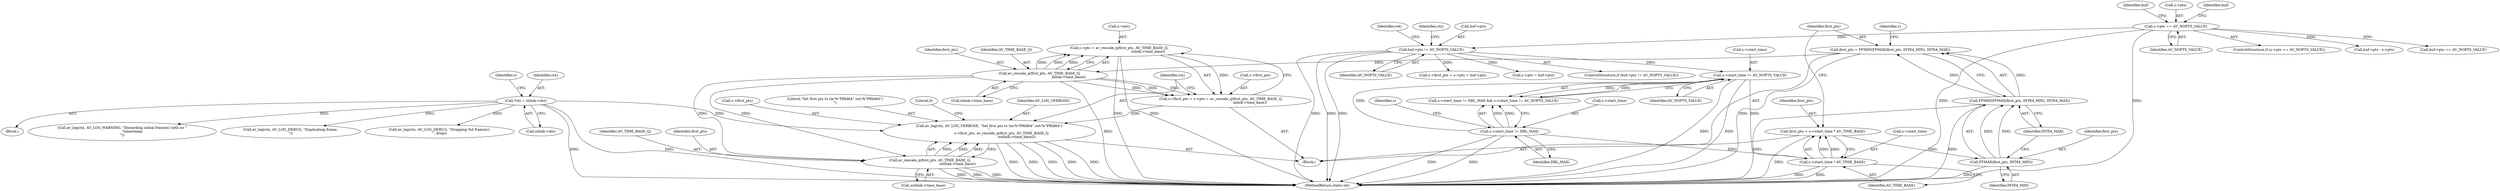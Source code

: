 digraph "0_FFmpeg_cdd5df8189ff1537f7abe8defe971f80602cc2d2@pointer" {
"1000206" [label="(Call,av_log(ctx, AV_LOG_VERBOSE, \"Set first pts to (in:%\"PRId64\" out:%\"PRId64\")\n\",\n                       s->first_pts, av_rescale_q(first_pts, AV_TIME_BASE_Q,\n                                                  outlink->time_base)))"];
"1000111" [label="(Call,*ctx = inlink->dst)"];
"1000192" [label="(Call,s->first_pts = s->pts = av_rescale_q(first_pts, AV_TIME_BASE_Q,\n                                                     inlink->time_base))"];
"1000196" [label="(Call,s->pts = av_rescale_q(first_pts, AV_TIME_BASE_Q,\n                                                     inlink->time_base))"];
"1000200" [label="(Call,av_rescale_q(first_pts, AV_TIME_BASE_Q,\n                                                     inlink->time_base))"];
"1000185" [label="(Call,first_pts = FFMIN(FFMAX(first_pts, INT64_MIN), INT64_MAX))"];
"1000187" [label="(Call,FFMIN(FFMAX(first_pts, INT64_MIN), INT64_MAX))"];
"1000188" [label="(Call,FFMAX(first_pts, INT64_MIN))"];
"1000178" [label="(Call,first_pts = s->start_time * AV_TIME_BASE)"];
"1000180" [label="(Call,s->start_time * AV_TIME_BASE)"];
"1000171" [label="(Call,s->start_time != AV_NOPTS_VALUE)"];
"1000166" [label="(Call,s->start_time != DBL_MAX)"];
"1000145" [label="(Call,buf->pts != AV_NOPTS_VALUE)"];
"1000138" [label="(Call,s->pts == AV_NOPTS_VALUE)"];
"1000213" [label="(Call,av_rescale_q(first_pts, AV_TIME_BASE_Q,\n                                                  outlink->time_base))"];
"1000137" [label="(ControlStructure,if (s->pts == AV_NOPTS_VALUE))"];
"1000109" [label="(Block,)"];
"1000234" [label="(Call,av_log(ctx, AV_LOG_WARNING, \"Discarding initial frame(s) with no \"\n                   \"timestamp.\n\"))"];
"1000171" [label="(Call,s->start_time != AV_NOPTS_VALUE)"];
"1000149" [label="(Identifier,AV_NOPTS_VALUE)"];
"1000176" [label="(Block,)"];
"1000214" [label="(Identifier,first_pts)"];
"1000201" [label="(Identifier,first_pts)"];
"1000147" [label="(Identifier,buf)"];
"1000146" [label="(Call,buf->pts)"];
"1000193" [label="(Call,s->first_pts)"];
"1000202" [label="(Identifier,AV_TIME_BASE_Q)"];
"1000375" [label="(Call,av_log(ctx, AV_LOG_DEBUG, \"Duplicating frame.\n\"))"];
"1000167" [label="(Call,s->start_time)"];
"1000213" [label="(Call,av_rescale_q(first_pts, AV_TIME_BASE_Q,\n                                                  outlink->time_base))"];
"1000184" [label="(Identifier,AV_TIME_BASE)"];
"1000208" [label="(Identifier,AV_LOG_VERBOSE)"];
"1000165" [label="(Call,s->start_time != DBL_MAX && s->start_time != AV_NOPTS_VALUE)"];
"1000197" [label="(Call,s->pts)"];
"1000180" [label="(Call,s->start_time * AV_TIME_BASE)"];
"1000302" [label="(Call,av_log(ctx, AV_LOG_DEBUG, \"Dropping %d frame(s).\n\", drop))"];
"1000189" [label="(Identifier,first_pts)"];
"1000152" [label="(Identifier,ret)"];
"1000118" [label="(Identifier,s)"];
"1000192" [label="(Call,s->first_pts = s->pts = av_rescale_q(first_pts, AV_TIME_BASE_Q,\n                                                     inlink->time_base))"];
"1000175" [label="(Identifier,AV_NOPTS_VALUE)"];
"1000178" [label="(Call,first_pts = s->start_time * AV_TIME_BASE)"];
"1000210" [label="(Call,s->first_pts)"];
"1000112" [label="(Identifier,ctx)"];
"1000194" [label="(Identifier,s)"];
"1000139" [label="(Call,s->pts)"];
"1000216" [label="(Call,outlink->time_base)"];
"1000270" [label="(Call,buf->pts - s->pts)"];
"1000170" [label="(Identifier,DBL_MAX)"];
"1000186" [label="(Identifier,first_pts)"];
"1000190" [label="(Identifier,INT64_MIN)"];
"1000249" [label="(Call,buf->pts == AV_NOPTS_VALUE)"];
"1000191" [label="(Identifier,INT64_MAX)"];
"1000166" [label="(Call,s->start_time != DBL_MAX)"];
"1000188" [label="(Call,FFMAX(first_pts, INT64_MIN))"];
"1000477" [label="(MethodReturn,static int)"];
"1000221" [label="(Call,s->first_pts = s->pts = buf->pts)"];
"1000200" [label="(Call,av_rescale_q(first_pts, AV_TIME_BASE_Q,\n                                                     inlink->time_base))"];
"1000187" [label="(Call,FFMIN(FFMAX(first_pts, INT64_MIN), INT64_MAX))"];
"1000173" [label="(Identifier,s)"];
"1000179" [label="(Identifier,first_pts)"];
"1000138" [label="(Call,s->pts == AV_NOPTS_VALUE)"];
"1000111" [label="(Call,*ctx = inlink->dst)"];
"1000113" [label="(Call,inlink->dst)"];
"1000209" [label="(Literal,\"Set first pts to (in:%\"PRId64\" out:%\"PRId64\")\n\")"];
"1000225" [label="(Call,s->pts = buf->pts)"];
"1000246" [label="(Literal,0)"];
"1000206" [label="(Call,av_log(ctx, AV_LOG_VERBOSE, \"Set first pts to (in:%\"PRId64\" out:%\"PRId64\")\n\",\n                       s->first_pts, av_rescale_q(first_pts, AV_TIME_BASE_Q,\n                                                  outlink->time_base)))"];
"1000145" [label="(Call,buf->pts != AV_NOPTS_VALUE)"];
"1000172" [label="(Call,s->start_time)"];
"1000215" [label="(Identifier,AV_TIME_BASE_Q)"];
"1000142" [label="(Identifier,AV_NOPTS_VALUE)"];
"1000203" [label="(Call,inlink->time_base)"];
"1000235" [label="(Identifier,ctx)"];
"1000196" [label="(Call,s->pts = av_rescale_q(first_pts, AV_TIME_BASE_Q,\n                                                     inlink->time_base))"];
"1000251" [label="(Identifier,buf)"];
"1000181" [label="(Call,s->start_time)"];
"1000207" [label="(Identifier,ctx)"];
"1000185" [label="(Call,first_pts = FFMIN(FFMAX(first_pts, INT64_MIN), INT64_MAX))"];
"1000144" [label="(ControlStructure,if (buf->pts != AV_NOPTS_VALUE))"];
"1000206" -> "1000176"  [label="AST: "];
"1000206" -> "1000213"  [label="CFG: "];
"1000207" -> "1000206"  [label="AST: "];
"1000208" -> "1000206"  [label="AST: "];
"1000209" -> "1000206"  [label="AST: "];
"1000210" -> "1000206"  [label="AST: "];
"1000213" -> "1000206"  [label="AST: "];
"1000246" -> "1000206"  [label="CFG: "];
"1000206" -> "1000477"  [label="DDG: "];
"1000206" -> "1000477"  [label="DDG: "];
"1000206" -> "1000477"  [label="DDG: "];
"1000206" -> "1000477"  [label="DDG: "];
"1000206" -> "1000477"  [label="DDG: "];
"1000111" -> "1000206"  [label="DDG: "];
"1000192" -> "1000206"  [label="DDG: "];
"1000213" -> "1000206"  [label="DDG: "];
"1000213" -> "1000206"  [label="DDG: "];
"1000213" -> "1000206"  [label="DDG: "];
"1000111" -> "1000109"  [label="AST: "];
"1000111" -> "1000113"  [label="CFG: "];
"1000112" -> "1000111"  [label="AST: "];
"1000113" -> "1000111"  [label="AST: "];
"1000118" -> "1000111"  [label="CFG: "];
"1000111" -> "1000477"  [label="DDG: "];
"1000111" -> "1000477"  [label="DDG: "];
"1000111" -> "1000234"  [label="DDG: "];
"1000111" -> "1000302"  [label="DDG: "];
"1000111" -> "1000375"  [label="DDG: "];
"1000192" -> "1000176"  [label="AST: "];
"1000192" -> "1000196"  [label="CFG: "];
"1000193" -> "1000192"  [label="AST: "];
"1000196" -> "1000192"  [label="AST: "];
"1000207" -> "1000192"  [label="CFG: "];
"1000196" -> "1000192"  [label="DDG: "];
"1000200" -> "1000192"  [label="DDG: "];
"1000200" -> "1000192"  [label="DDG: "];
"1000200" -> "1000192"  [label="DDG: "];
"1000196" -> "1000200"  [label="CFG: "];
"1000197" -> "1000196"  [label="AST: "];
"1000200" -> "1000196"  [label="AST: "];
"1000196" -> "1000477"  [label="DDG: "];
"1000196" -> "1000477"  [label="DDG: "];
"1000200" -> "1000196"  [label="DDG: "];
"1000200" -> "1000196"  [label="DDG: "];
"1000200" -> "1000196"  [label="DDG: "];
"1000200" -> "1000203"  [label="CFG: "];
"1000201" -> "1000200"  [label="AST: "];
"1000202" -> "1000200"  [label="AST: "];
"1000203" -> "1000200"  [label="AST: "];
"1000200" -> "1000477"  [label="DDG: "];
"1000185" -> "1000200"  [label="DDG: "];
"1000200" -> "1000213"  [label="DDG: "];
"1000200" -> "1000213"  [label="DDG: "];
"1000185" -> "1000176"  [label="AST: "];
"1000185" -> "1000187"  [label="CFG: "];
"1000186" -> "1000185"  [label="AST: "];
"1000187" -> "1000185"  [label="AST: "];
"1000194" -> "1000185"  [label="CFG: "];
"1000185" -> "1000477"  [label="DDG: "];
"1000187" -> "1000185"  [label="DDG: "];
"1000187" -> "1000185"  [label="DDG: "];
"1000187" -> "1000191"  [label="CFG: "];
"1000188" -> "1000187"  [label="AST: "];
"1000191" -> "1000187"  [label="AST: "];
"1000187" -> "1000477"  [label="DDG: "];
"1000187" -> "1000477"  [label="DDG: "];
"1000188" -> "1000187"  [label="DDG: "];
"1000188" -> "1000187"  [label="DDG: "];
"1000188" -> "1000190"  [label="CFG: "];
"1000189" -> "1000188"  [label="AST: "];
"1000190" -> "1000188"  [label="AST: "];
"1000191" -> "1000188"  [label="CFG: "];
"1000188" -> "1000477"  [label="DDG: "];
"1000178" -> "1000188"  [label="DDG: "];
"1000178" -> "1000176"  [label="AST: "];
"1000178" -> "1000180"  [label="CFG: "];
"1000179" -> "1000178"  [label="AST: "];
"1000180" -> "1000178"  [label="AST: "];
"1000186" -> "1000178"  [label="CFG: "];
"1000178" -> "1000477"  [label="DDG: "];
"1000180" -> "1000178"  [label="DDG: "];
"1000180" -> "1000178"  [label="DDG: "];
"1000180" -> "1000184"  [label="CFG: "];
"1000181" -> "1000180"  [label="AST: "];
"1000184" -> "1000180"  [label="AST: "];
"1000180" -> "1000477"  [label="DDG: "];
"1000180" -> "1000477"  [label="DDG: "];
"1000171" -> "1000180"  [label="DDG: "];
"1000166" -> "1000180"  [label="DDG: "];
"1000171" -> "1000165"  [label="AST: "];
"1000171" -> "1000175"  [label="CFG: "];
"1000172" -> "1000171"  [label="AST: "];
"1000175" -> "1000171"  [label="AST: "];
"1000165" -> "1000171"  [label="CFG: "];
"1000171" -> "1000477"  [label="DDG: "];
"1000171" -> "1000477"  [label="DDG: "];
"1000171" -> "1000165"  [label="DDG: "];
"1000171" -> "1000165"  [label="DDG: "];
"1000166" -> "1000171"  [label="DDG: "];
"1000145" -> "1000171"  [label="DDG: "];
"1000166" -> "1000165"  [label="AST: "];
"1000166" -> "1000170"  [label="CFG: "];
"1000167" -> "1000166"  [label="AST: "];
"1000170" -> "1000166"  [label="AST: "];
"1000173" -> "1000166"  [label="CFG: "];
"1000165" -> "1000166"  [label="CFG: "];
"1000166" -> "1000477"  [label="DDG: "];
"1000166" -> "1000477"  [label="DDG: "];
"1000166" -> "1000165"  [label="DDG: "];
"1000166" -> "1000165"  [label="DDG: "];
"1000145" -> "1000144"  [label="AST: "];
"1000145" -> "1000149"  [label="CFG: "];
"1000146" -> "1000145"  [label="AST: "];
"1000149" -> "1000145"  [label="AST: "];
"1000152" -> "1000145"  [label="CFG: "];
"1000235" -> "1000145"  [label="CFG: "];
"1000145" -> "1000477"  [label="DDG: "];
"1000145" -> "1000477"  [label="DDG: "];
"1000145" -> "1000477"  [label="DDG: "];
"1000138" -> "1000145"  [label="DDG: "];
"1000145" -> "1000221"  [label="DDG: "];
"1000145" -> "1000225"  [label="DDG: "];
"1000138" -> "1000137"  [label="AST: "];
"1000138" -> "1000142"  [label="CFG: "];
"1000139" -> "1000138"  [label="AST: "];
"1000142" -> "1000138"  [label="AST: "];
"1000147" -> "1000138"  [label="CFG: "];
"1000251" -> "1000138"  [label="CFG: "];
"1000138" -> "1000477"  [label="DDG: "];
"1000138" -> "1000477"  [label="DDG: "];
"1000138" -> "1000249"  [label="DDG: "];
"1000138" -> "1000270"  [label="DDG: "];
"1000213" -> "1000216"  [label="CFG: "];
"1000214" -> "1000213"  [label="AST: "];
"1000215" -> "1000213"  [label="AST: "];
"1000216" -> "1000213"  [label="AST: "];
"1000213" -> "1000477"  [label="DDG: "];
"1000213" -> "1000477"  [label="DDG: "];
"1000213" -> "1000477"  [label="DDG: "];
}
